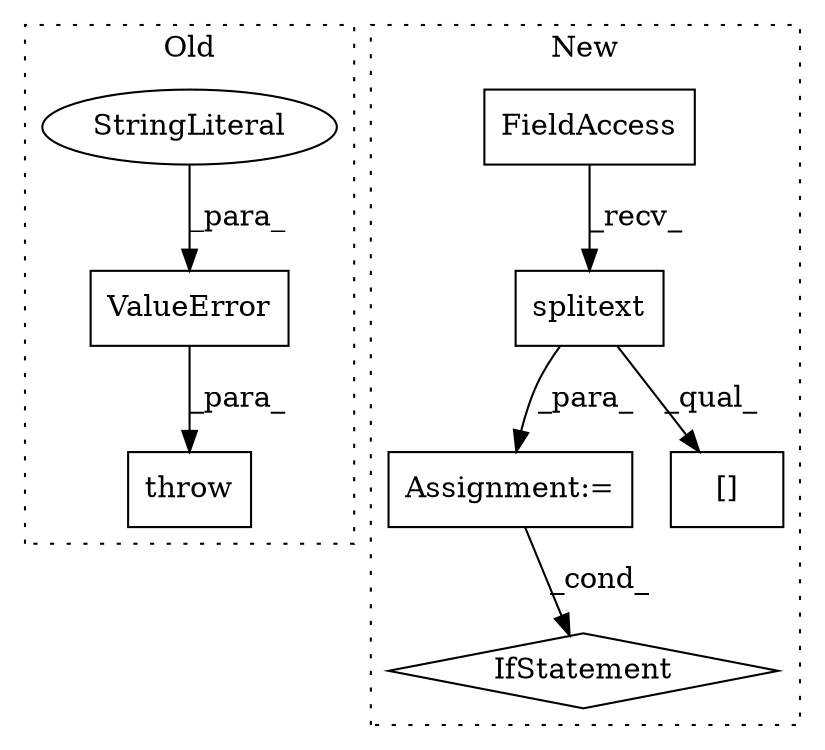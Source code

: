digraph G {
subgraph cluster0 {
1 [label="throw" a="53" s="3626" l="6" shape="box"];
5 [label="ValueError" a="32" s="3632,3739" l="11,1" shape="box"];
8 [label="StringLiteral" a="45" s="3643" l="96" shape="ellipse"];
label = "Old";
style="dotted";
}
subgraph cluster1 {
2 [label="splitext" a="32" s="3635,3656" l="9,1" shape="box"];
3 [label="FieldAccess" a="22" s="3627" l="7" shape="box"];
4 [label="IfStatement" a="25" s="4092,4131" l="4,2" shape="diamond"];
6 [label="Assignment:=" a="7" s="3626" l="1" shape="box"];
7 [label="[]" a="2" s="3627,3659" l="31,1" shape="box"];
label = "New";
style="dotted";
}
2 -> 7 [label="_qual_"];
2 -> 6 [label="_para_"];
3 -> 2 [label="_recv_"];
5 -> 1 [label="_para_"];
6 -> 4 [label="_cond_"];
8 -> 5 [label="_para_"];
}